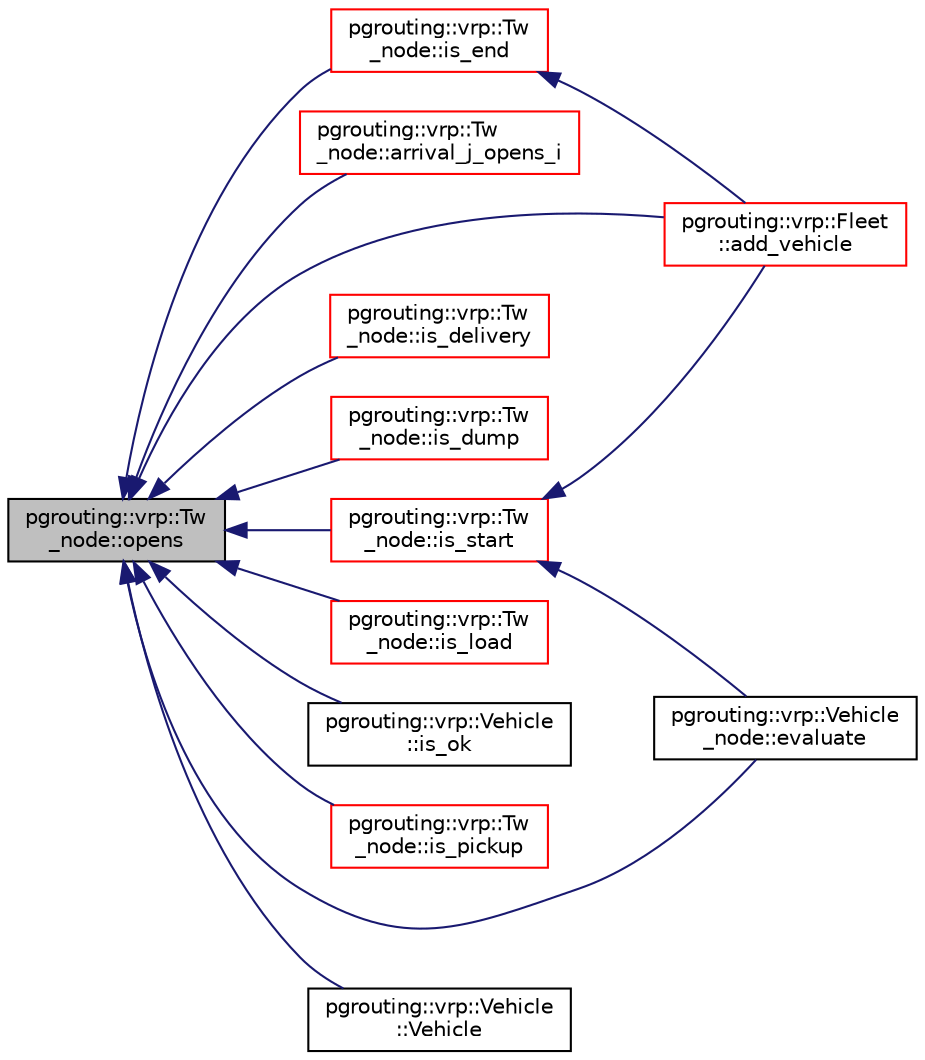 digraph "pgrouting::vrp::Tw_node::opens"
{
  edge [fontname="Helvetica",fontsize="10",labelfontname="Helvetica",labelfontsize="10"];
  node [fontname="Helvetica",fontsize="10",shape=record];
  rankdir="LR";
  Node454 [label="pgrouting::vrp::Tw\l_node::opens",height=0.2,width=0.4,color="black", fillcolor="grey75", style="filled", fontcolor="black"];
  Node454 -> Node455 [dir="back",color="midnightblue",fontsize="10",style="solid",fontname="Helvetica"];
  Node455 [label="pgrouting::vrp::Fleet\l::add_vehicle",height=0.2,width=0.4,color="red", fillcolor="white", style="filled",URL="$classpgrouting_1_1vrp_1_1Fleet.html#ac6175454144f3417e7fd582b87eabc52"];
  Node454 -> Node458 [dir="back",color="midnightblue",fontsize="10",style="solid",fontname="Helvetica"];
  Node458 [label="pgrouting::vrp::Tw\l_node::arrival_j_opens_i",height=0.2,width=0.4,color="red", fillcolor="white", style="filled",URL="$classpgrouting_1_1vrp_1_1Tw__node.html#a3cf23e97726fbef9a8ffba6952a2aba1",tooltip="@ { "];
  Node454 -> Node482 [dir="back",color="midnightblue",fontsize="10",style="solid",fontname="Helvetica"];
  Node482 [label="pgrouting::vrp::Vehicle\l_node::evaluate",height=0.2,width=0.4,color="black", fillcolor="white", style="filled",URL="$classpgrouting_1_1vrp_1_1Vehicle__node.html#a0afbf88acfd0da17b5745a7199c3e9ba",tooltip="@ { "];
  Node454 -> Node483 [dir="back",color="midnightblue",fontsize="10",style="solid",fontname="Helvetica"];
  Node483 [label="pgrouting::vrp::Tw\l_node::is_delivery",height=0.2,width=0.4,color="red", fillcolor="white", style="filled",URL="$classpgrouting_1_1vrp_1_1Tw__node.html#a7bf5d9502d5d99627b3b7dba5b1a3b76",tooltip="is_delivery "];
  Node454 -> Node485 [dir="back",color="midnightblue",fontsize="10",style="solid",fontname="Helvetica"];
  Node485 [label="pgrouting::vrp::Tw\l_node::is_dump",height=0.2,width=0.4,color="red", fillcolor="white", style="filled",URL="$classpgrouting_1_1vrp_1_1Tw__node.html#a70c9b8184eec7eb4e981f040f36c9262",tooltip="is_dump "];
  Node454 -> Node487 [dir="back",color="midnightblue",fontsize="10",style="solid",fontname="Helvetica"];
  Node487 [label="pgrouting::vrp::Tw\l_node::is_end",height=0.2,width=0.4,color="red", fillcolor="white", style="filled",URL="$classpgrouting_1_1vrp_1_1Tw__node.html#a73dc73078ab5135d9269cb0115de898e",tooltip="is_end "];
  Node487 -> Node455 [dir="back",color="midnightblue",fontsize="10",style="solid",fontname="Helvetica"];
  Node454 -> Node490 [dir="back",color="midnightblue",fontsize="10",style="solid",fontname="Helvetica"];
  Node490 [label="pgrouting::vrp::Tw\l_node::is_load",height=0.2,width=0.4,color="red", fillcolor="white", style="filled",URL="$classpgrouting_1_1vrp_1_1Tw__node.html#a69aa3b00665b1cc9be2549c7dde0e05f",tooltip="is_Load "];
  Node454 -> Node491 [dir="back",color="midnightblue",fontsize="10",style="solid",fontname="Helvetica"];
  Node491 [label="pgrouting::vrp::Vehicle\l::is_ok",height=0.2,width=0.4,color="black", fillcolor="white", style="filled",URL="$classpgrouting_1_1vrp_1_1Vehicle.html#a0923a9c16a3fa7b95123fcc76bd7c499"];
  Node454 -> Node492 [dir="back",color="midnightblue",fontsize="10",style="solid",fontname="Helvetica"];
  Node492 [label="pgrouting::vrp::Tw\l_node::is_pickup",height=0.2,width=0.4,color="red", fillcolor="white", style="filled",URL="$classpgrouting_1_1vrp_1_1Tw__node.html#aff8cddd6a076cc519b695ef4be2dca6b",tooltip="is_pickup "];
  Node454 -> Node493 [dir="back",color="midnightblue",fontsize="10",style="solid",fontname="Helvetica"];
  Node493 [label="pgrouting::vrp::Tw\l_node::is_start",height=0.2,width=0.4,color="red", fillcolor="white", style="filled",URL="$classpgrouting_1_1vrp_1_1Tw__node.html#ad78f19fca930a7754678d57e1e252483",tooltip="@ { "];
  Node493 -> Node455 [dir="back",color="midnightblue",fontsize="10",style="solid",fontname="Helvetica"];
  Node493 -> Node482 [dir="back",color="midnightblue",fontsize="10",style="solid",fontname="Helvetica"];
  Node454 -> Node494 [dir="back",color="midnightblue",fontsize="10",style="solid",fontname="Helvetica"];
  Node494 [label="pgrouting::vrp::Vehicle\l::Vehicle",height=0.2,width=0.4,color="black", fillcolor="white", style="filled",URL="$classpgrouting_1_1vrp_1_1Vehicle.html#a163d32b8d5c8e0444e4fa432b680a784"];
}
